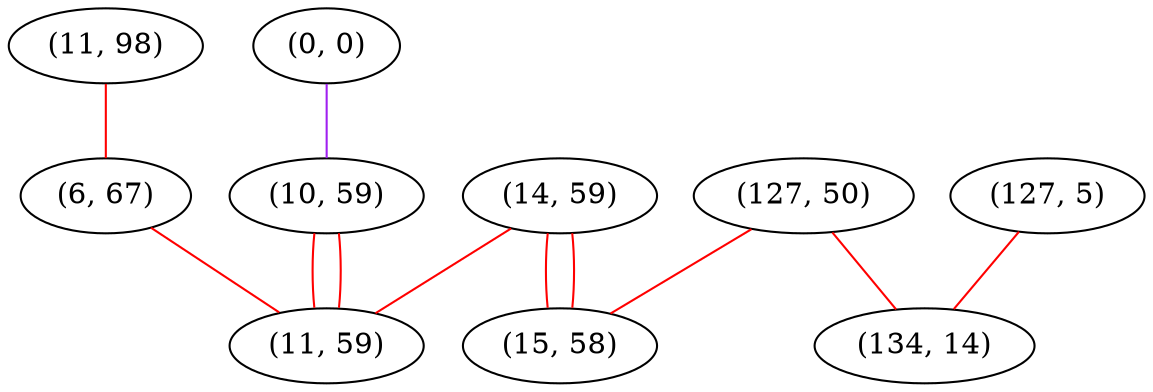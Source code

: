 graph "" {
"(14, 59)";
"(0, 0)";
"(127, 50)";
"(11, 98)";
"(127, 5)";
"(6, 67)";
"(10, 59)";
"(11, 59)";
"(15, 58)";
"(134, 14)";
"(14, 59)" -- "(11, 59)"  [color=red, key=0, weight=1];
"(14, 59)" -- "(15, 58)"  [color=red, key=0, weight=1];
"(14, 59)" -- "(15, 58)"  [color=red, key=1, weight=1];
"(0, 0)" -- "(10, 59)"  [color=purple, key=0, weight=4];
"(127, 50)" -- "(15, 58)"  [color=red, key=0, weight=1];
"(127, 50)" -- "(134, 14)"  [color=red, key=0, weight=1];
"(11, 98)" -- "(6, 67)"  [color=red, key=0, weight=1];
"(127, 5)" -- "(134, 14)"  [color=red, key=0, weight=1];
"(6, 67)" -- "(11, 59)"  [color=red, key=0, weight=1];
"(10, 59)" -- "(11, 59)"  [color=red, key=0, weight=1];
"(10, 59)" -- "(11, 59)"  [color=red, key=1, weight=1];
}
